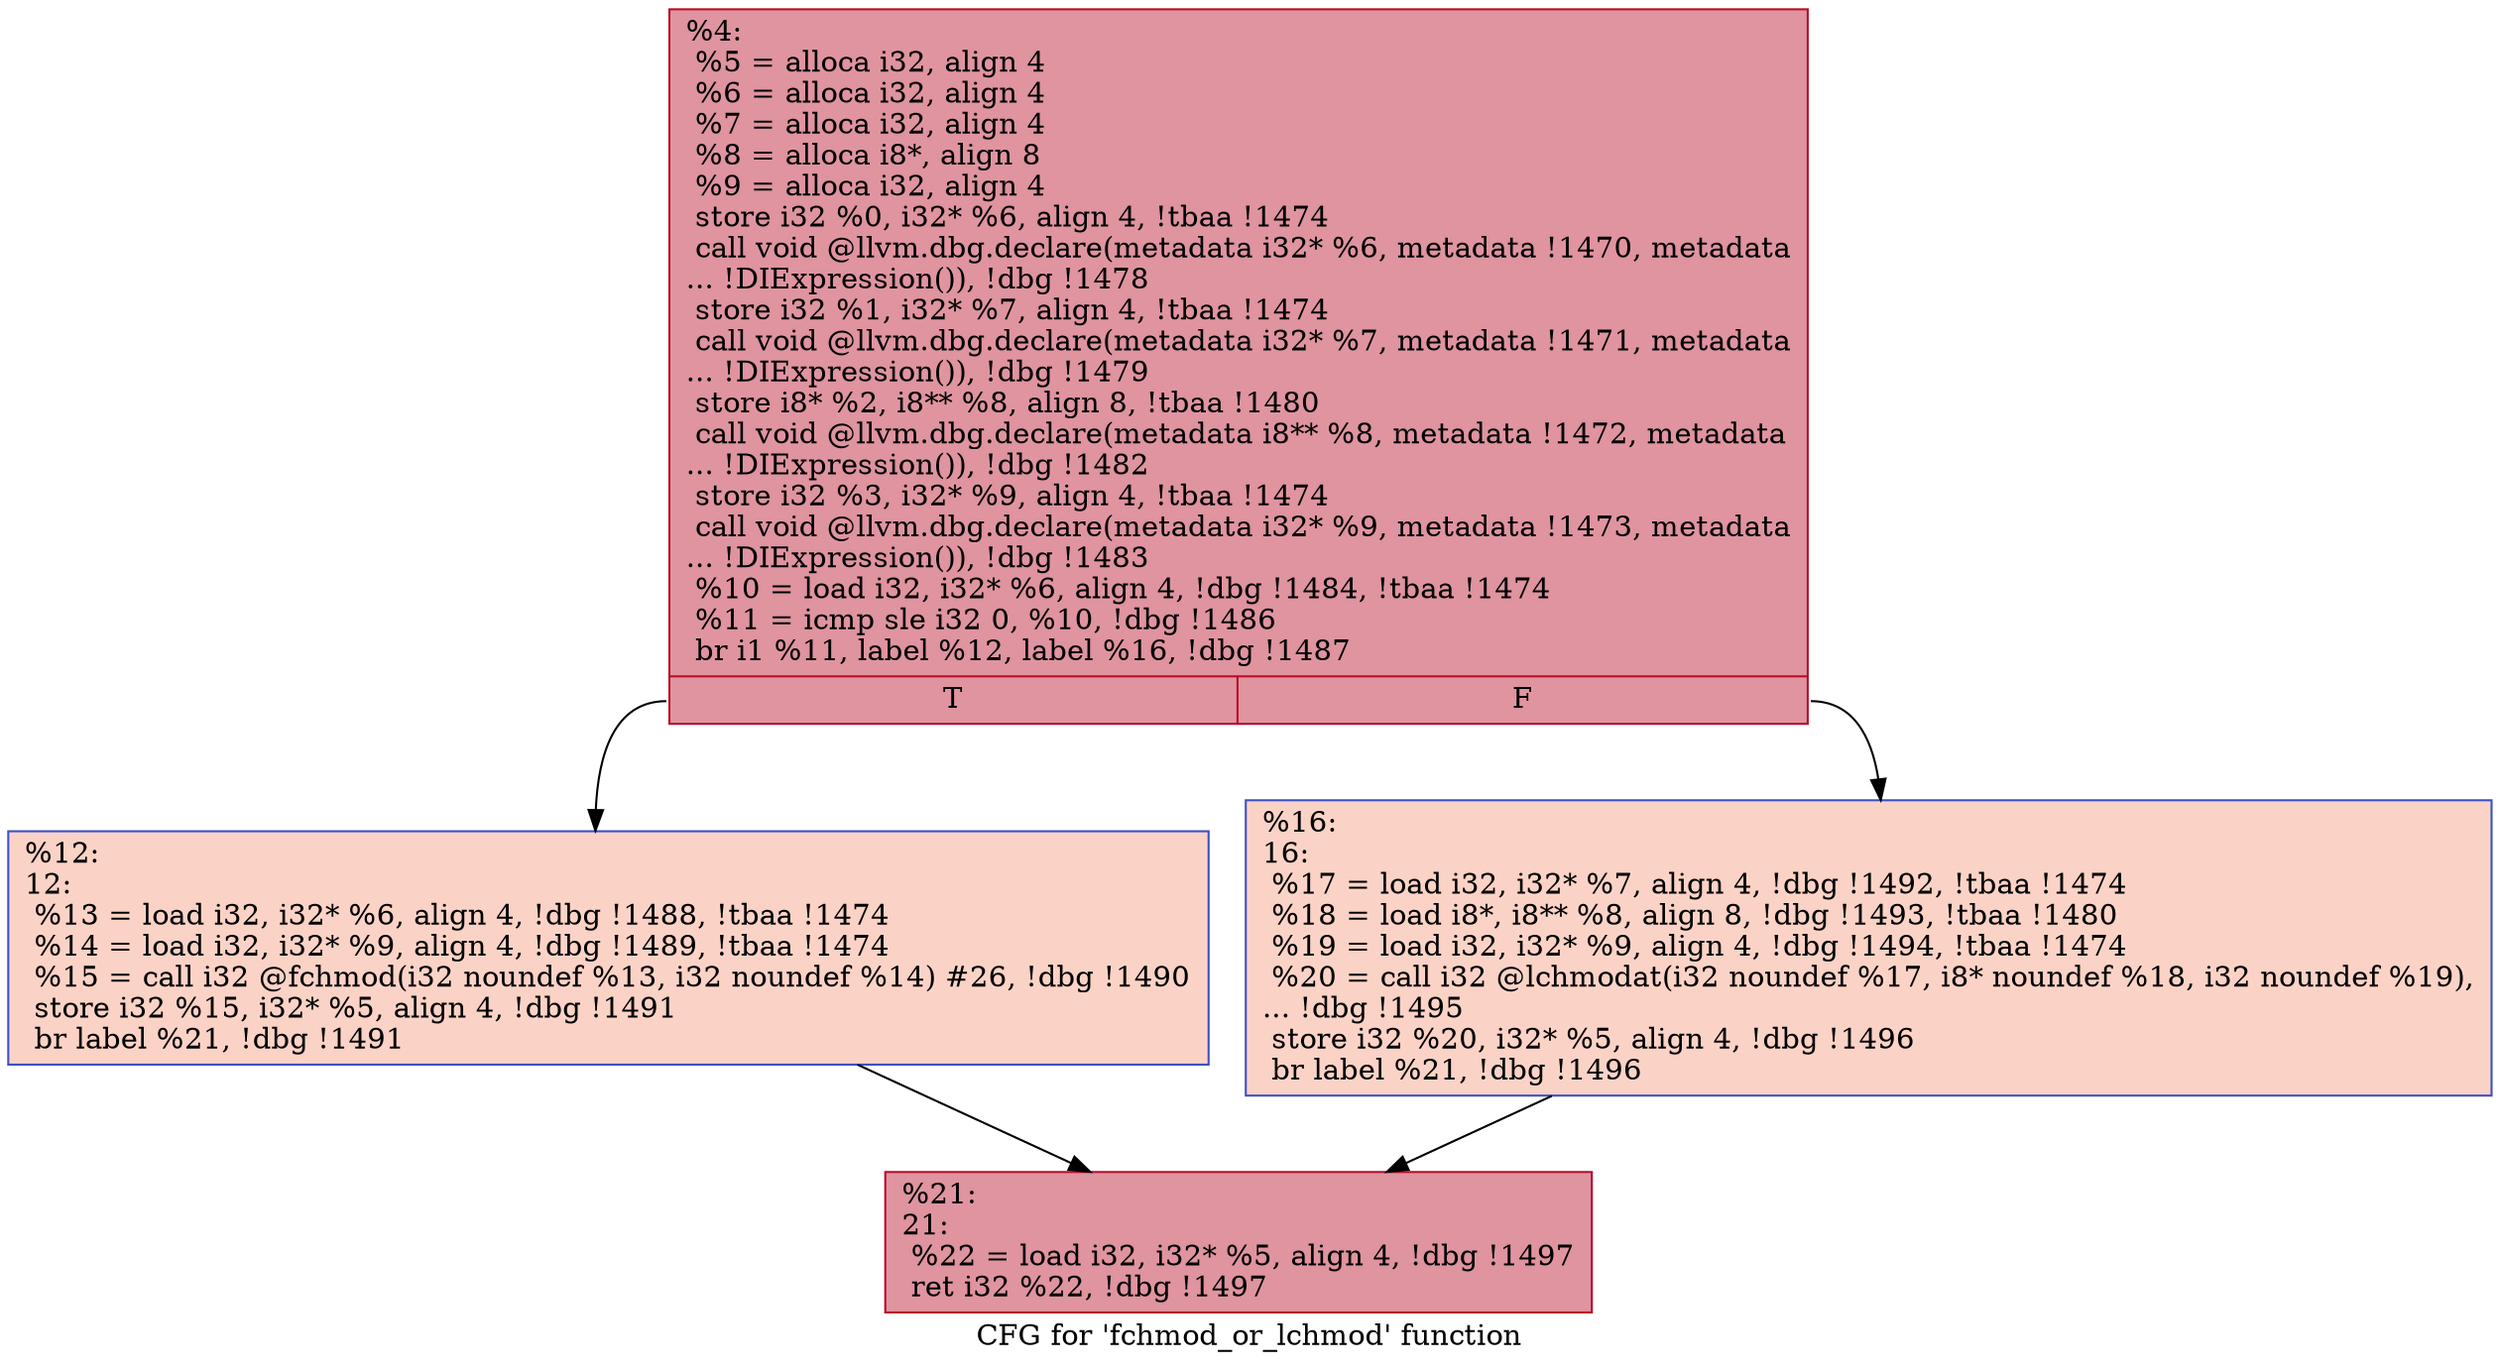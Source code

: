 digraph "CFG for 'fchmod_or_lchmod' function" {
	label="CFG for 'fchmod_or_lchmod' function";

	Node0xe97cf0 [shape=record,color="#b70d28ff", style=filled, fillcolor="#b70d2870",label="{%4:\l  %5 = alloca i32, align 4\l  %6 = alloca i32, align 4\l  %7 = alloca i32, align 4\l  %8 = alloca i8*, align 8\l  %9 = alloca i32, align 4\l  store i32 %0, i32* %6, align 4, !tbaa !1474\l  call void @llvm.dbg.declare(metadata i32* %6, metadata !1470, metadata\l... !DIExpression()), !dbg !1478\l  store i32 %1, i32* %7, align 4, !tbaa !1474\l  call void @llvm.dbg.declare(metadata i32* %7, metadata !1471, metadata\l... !DIExpression()), !dbg !1479\l  store i8* %2, i8** %8, align 8, !tbaa !1480\l  call void @llvm.dbg.declare(metadata i8** %8, metadata !1472, metadata\l... !DIExpression()), !dbg !1482\l  store i32 %3, i32* %9, align 4, !tbaa !1474\l  call void @llvm.dbg.declare(metadata i32* %9, metadata !1473, metadata\l... !DIExpression()), !dbg !1483\l  %10 = load i32, i32* %6, align 4, !dbg !1484, !tbaa !1474\l  %11 = icmp sle i32 0, %10, !dbg !1486\l  br i1 %11, label %12, label %16, !dbg !1487\l|{<s0>T|<s1>F}}"];
	Node0xe97cf0:s0 -> Node0xe9ca90;
	Node0xe97cf0:s1 -> Node0xe9cae0;
	Node0xe9ca90 [shape=record,color="#3d50c3ff", style=filled, fillcolor="#f59c7d70",label="{%12:\l12:                                               \l  %13 = load i32, i32* %6, align 4, !dbg !1488, !tbaa !1474\l  %14 = load i32, i32* %9, align 4, !dbg !1489, !tbaa !1474\l  %15 = call i32 @fchmod(i32 noundef %13, i32 noundef %14) #26, !dbg !1490\l  store i32 %15, i32* %5, align 4, !dbg !1491\l  br label %21, !dbg !1491\l}"];
	Node0xe9ca90 -> Node0xe9cb30;
	Node0xe9cae0 [shape=record,color="#3d50c3ff", style=filled, fillcolor="#f59c7d70",label="{%16:\l16:                                               \l  %17 = load i32, i32* %7, align 4, !dbg !1492, !tbaa !1474\l  %18 = load i8*, i8** %8, align 8, !dbg !1493, !tbaa !1480\l  %19 = load i32, i32* %9, align 4, !dbg !1494, !tbaa !1474\l  %20 = call i32 @lchmodat(i32 noundef %17, i8* noundef %18, i32 noundef %19),\l... !dbg !1495\l  store i32 %20, i32* %5, align 4, !dbg !1496\l  br label %21, !dbg !1496\l}"];
	Node0xe9cae0 -> Node0xe9cb30;
	Node0xe9cb30 [shape=record,color="#b70d28ff", style=filled, fillcolor="#b70d2870",label="{%21:\l21:                                               \l  %22 = load i32, i32* %5, align 4, !dbg !1497\l  ret i32 %22, !dbg !1497\l}"];
}
